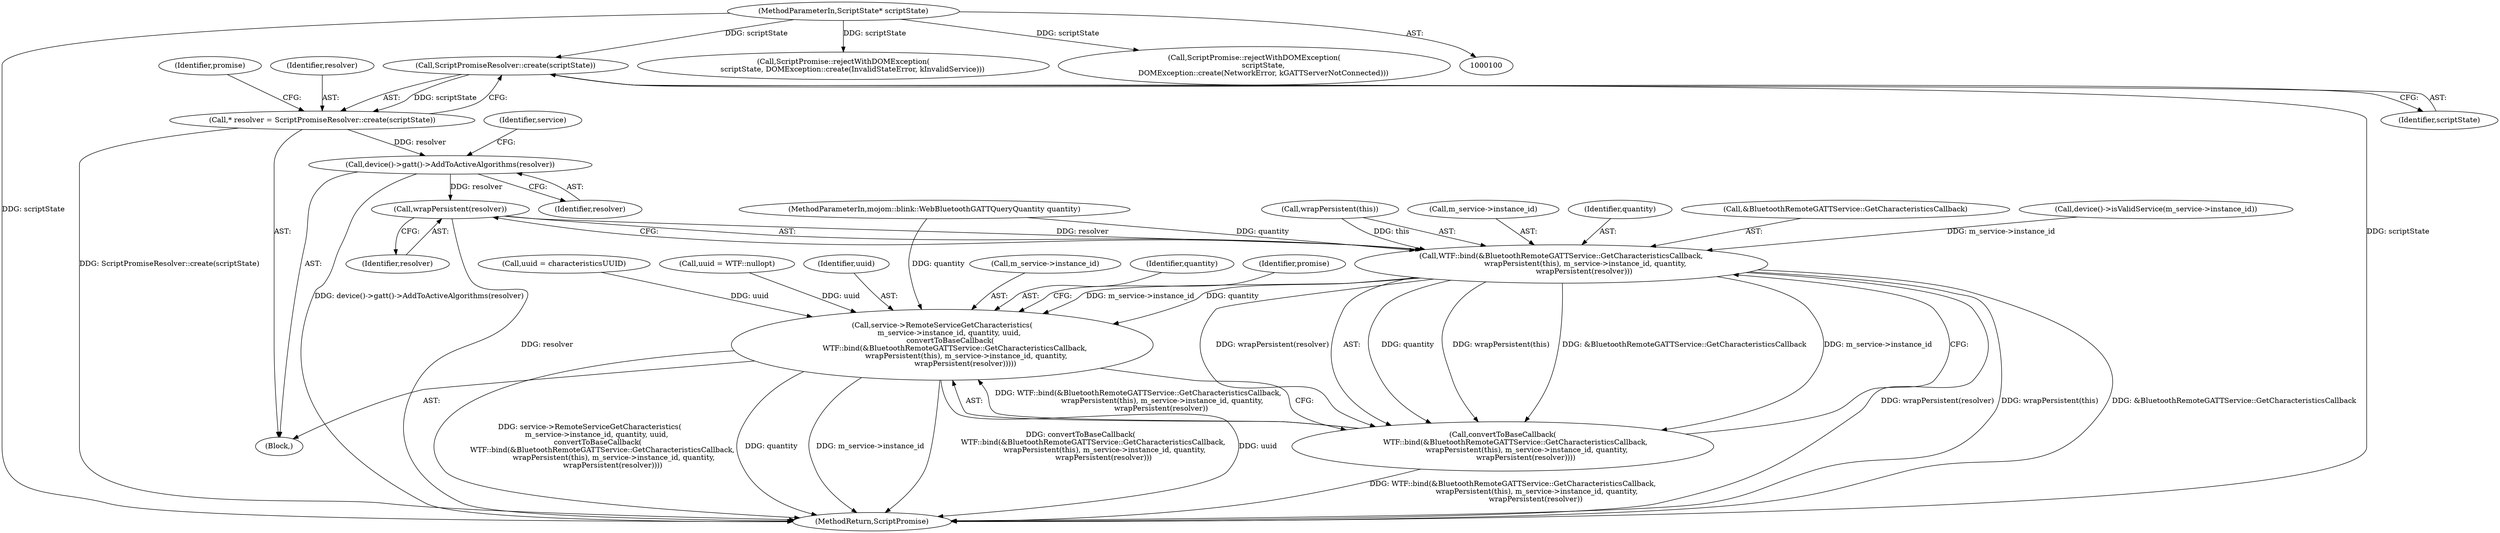 digraph "0_Chrome_2bceda4948deeaed0a5a99305d0d488eb952f64f_1@API" {
"1000131" [label="(Call,ScriptPromiseResolver::create(scriptState))"];
"1000101" [label="(MethodParameterIn,ScriptState* scriptState)"];
"1000129" [label="(Call,* resolver = ScriptPromiseResolver::create(scriptState))"];
"1000137" [label="(Call,device()->gatt()->AddToActiveAlgorithms(resolver))"];
"1000169" [label="(Call,wrapPersistent(resolver))"];
"1000160" [label="(Call,WTF::bind(&BluetoothRemoteGATTService::GetCharacteristicsCallback,\n                     wrapPersistent(this), m_service->instance_id, quantity,\n                    wrapPersistent(resolver)))"];
"1000153" [label="(Call,service->RemoteServiceGetCharacteristics(\n      m_service->instance_id, quantity, uuid,\n       convertToBaseCallback(\n           WTF::bind(&BluetoothRemoteGATTService::GetCharacteristicsCallback,\n                     wrapPersistent(this), m_service->instance_id, quantity,\n                    wrapPersistent(resolver)))))"];
"1000159" [label="(Call,convertToBaseCallback(\n           WTF::bind(&BluetoothRemoteGATTService::GetCharacteristicsCallback,\n                     wrapPersistent(this), m_service->instance_id, quantity,\n                    wrapPersistent(resolver))))"];
"1000158" [label="(Identifier,uuid)"];
"1000169" [label="(Call,wrapPersistent(resolver))"];
"1000172" [label="(Identifier,promise)"];
"1000163" [label="(Call,wrapPersistent(this))"];
"1000150" [label="(Call,uuid = characteristicsUUID)"];
"1000123" [label="(Call,ScriptPromise::rejectWithDOMException(\n        scriptState, DOMException::create(InvalidStateError, kInvalidService)))"];
"1000144" [label="(Call,uuid = WTF::nullopt)"];
"1000138" [label="(Identifier,resolver)"];
"1000141" [label="(Identifier,service)"];
"1000130" [label="(Identifier,resolver)"];
"1000104" [label="(Block,)"];
"1000102" [label="(MethodParameterIn,mojom::blink::WebBluetoothGATTQueryQuantity quantity)"];
"1000110" [label="(Call,ScriptPromise::rejectWithDOMException(\n        scriptState,\n        DOMException::create(NetworkError, kGATTServerNotConnected)))"];
"1000165" [label="(Call,m_service->instance_id)"];
"1000135" [label="(Identifier,promise)"];
"1000137" [label="(Call,device()->gatt()->AddToActiveAlgorithms(resolver))"];
"1000168" [label="(Identifier,quantity)"];
"1000153" [label="(Call,service->RemoteServiceGetCharacteristics(\n      m_service->instance_id, quantity, uuid,\n       convertToBaseCallback(\n           WTF::bind(&BluetoothRemoteGATTService::GetCharacteristicsCallback,\n                     wrapPersistent(this), m_service->instance_id, quantity,\n                    wrapPersistent(resolver)))))"];
"1000159" [label="(Call,convertToBaseCallback(\n           WTF::bind(&BluetoothRemoteGATTService::GetCharacteristicsCallback,\n                     wrapPersistent(this), m_service->instance_id, quantity,\n                    wrapPersistent(resolver))))"];
"1000173" [label="(MethodReturn,ScriptPromise)"];
"1000161" [label="(Call,&BluetoothRemoteGATTService::GetCharacteristicsCallback)"];
"1000170" [label="(Identifier,resolver)"];
"1000154" [label="(Call,m_service->instance_id)"];
"1000117" [label="(Call,device()->isValidService(m_service->instance_id))"];
"1000157" [label="(Identifier,quantity)"];
"1000129" [label="(Call,* resolver = ScriptPromiseResolver::create(scriptState))"];
"1000101" [label="(MethodParameterIn,ScriptState* scriptState)"];
"1000132" [label="(Identifier,scriptState)"];
"1000131" [label="(Call,ScriptPromiseResolver::create(scriptState))"];
"1000160" [label="(Call,WTF::bind(&BluetoothRemoteGATTService::GetCharacteristicsCallback,\n                     wrapPersistent(this), m_service->instance_id, quantity,\n                    wrapPersistent(resolver)))"];
"1000131" -> "1000129"  [label="AST: "];
"1000131" -> "1000132"  [label="CFG: "];
"1000132" -> "1000131"  [label="AST: "];
"1000129" -> "1000131"  [label="CFG: "];
"1000131" -> "1000173"  [label="DDG: scriptState"];
"1000131" -> "1000129"  [label="DDG: scriptState"];
"1000101" -> "1000131"  [label="DDG: scriptState"];
"1000101" -> "1000100"  [label="AST: "];
"1000101" -> "1000173"  [label="DDG: scriptState"];
"1000101" -> "1000110"  [label="DDG: scriptState"];
"1000101" -> "1000123"  [label="DDG: scriptState"];
"1000129" -> "1000104"  [label="AST: "];
"1000130" -> "1000129"  [label="AST: "];
"1000135" -> "1000129"  [label="CFG: "];
"1000129" -> "1000173"  [label="DDG: ScriptPromiseResolver::create(scriptState)"];
"1000129" -> "1000137"  [label="DDG: resolver"];
"1000137" -> "1000104"  [label="AST: "];
"1000137" -> "1000138"  [label="CFG: "];
"1000138" -> "1000137"  [label="AST: "];
"1000141" -> "1000137"  [label="CFG: "];
"1000137" -> "1000173"  [label="DDG: device()->gatt()->AddToActiveAlgorithms(resolver)"];
"1000137" -> "1000169"  [label="DDG: resolver"];
"1000169" -> "1000160"  [label="AST: "];
"1000169" -> "1000170"  [label="CFG: "];
"1000170" -> "1000169"  [label="AST: "];
"1000160" -> "1000169"  [label="CFG: "];
"1000169" -> "1000173"  [label="DDG: resolver"];
"1000169" -> "1000160"  [label="DDG: resolver"];
"1000160" -> "1000159"  [label="AST: "];
"1000161" -> "1000160"  [label="AST: "];
"1000163" -> "1000160"  [label="AST: "];
"1000165" -> "1000160"  [label="AST: "];
"1000168" -> "1000160"  [label="AST: "];
"1000159" -> "1000160"  [label="CFG: "];
"1000160" -> "1000173"  [label="DDG: wrapPersistent(resolver)"];
"1000160" -> "1000173"  [label="DDG: wrapPersistent(this)"];
"1000160" -> "1000173"  [label="DDG: &BluetoothRemoteGATTService::GetCharacteristicsCallback"];
"1000160" -> "1000153"  [label="DDG: m_service->instance_id"];
"1000160" -> "1000153"  [label="DDG: quantity"];
"1000160" -> "1000159"  [label="DDG: quantity"];
"1000160" -> "1000159"  [label="DDG: wrapPersistent(this)"];
"1000160" -> "1000159"  [label="DDG: &BluetoothRemoteGATTService::GetCharacteristicsCallback"];
"1000160" -> "1000159"  [label="DDG: wrapPersistent(resolver)"];
"1000160" -> "1000159"  [label="DDG: m_service->instance_id"];
"1000163" -> "1000160"  [label="DDG: this"];
"1000117" -> "1000160"  [label="DDG: m_service->instance_id"];
"1000102" -> "1000160"  [label="DDG: quantity"];
"1000153" -> "1000104"  [label="AST: "];
"1000153" -> "1000159"  [label="CFG: "];
"1000154" -> "1000153"  [label="AST: "];
"1000157" -> "1000153"  [label="AST: "];
"1000158" -> "1000153"  [label="AST: "];
"1000159" -> "1000153"  [label="AST: "];
"1000172" -> "1000153"  [label="CFG: "];
"1000153" -> "1000173"  [label="DDG: quantity"];
"1000153" -> "1000173"  [label="DDG: m_service->instance_id"];
"1000153" -> "1000173"  [label="DDG: convertToBaseCallback(\n           WTF::bind(&BluetoothRemoteGATTService::GetCharacteristicsCallback,\n                     wrapPersistent(this), m_service->instance_id, quantity,\n                    wrapPersistent(resolver)))"];
"1000153" -> "1000173"  [label="DDG: uuid"];
"1000153" -> "1000173"  [label="DDG: service->RemoteServiceGetCharacteristics(\n      m_service->instance_id, quantity, uuid,\n       convertToBaseCallback(\n           WTF::bind(&BluetoothRemoteGATTService::GetCharacteristicsCallback,\n                     wrapPersistent(this), m_service->instance_id, quantity,\n                    wrapPersistent(resolver))))"];
"1000102" -> "1000153"  [label="DDG: quantity"];
"1000150" -> "1000153"  [label="DDG: uuid"];
"1000144" -> "1000153"  [label="DDG: uuid"];
"1000159" -> "1000153"  [label="DDG: WTF::bind(&BluetoothRemoteGATTService::GetCharacteristicsCallback,\n                     wrapPersistent(this), m_service->instance_id, quantity,\n                    wrapPersistent(resolver))"];
"1000159" -> "1000173"  [label="DDG: WTF::bind(&BluetoothRemoteGATTService::GetCharacteristicsCallback,\n                     wrapPersistent(this), m_service->instance_id, quantity,\n                    wrapPersistent(resolver))"];
}
